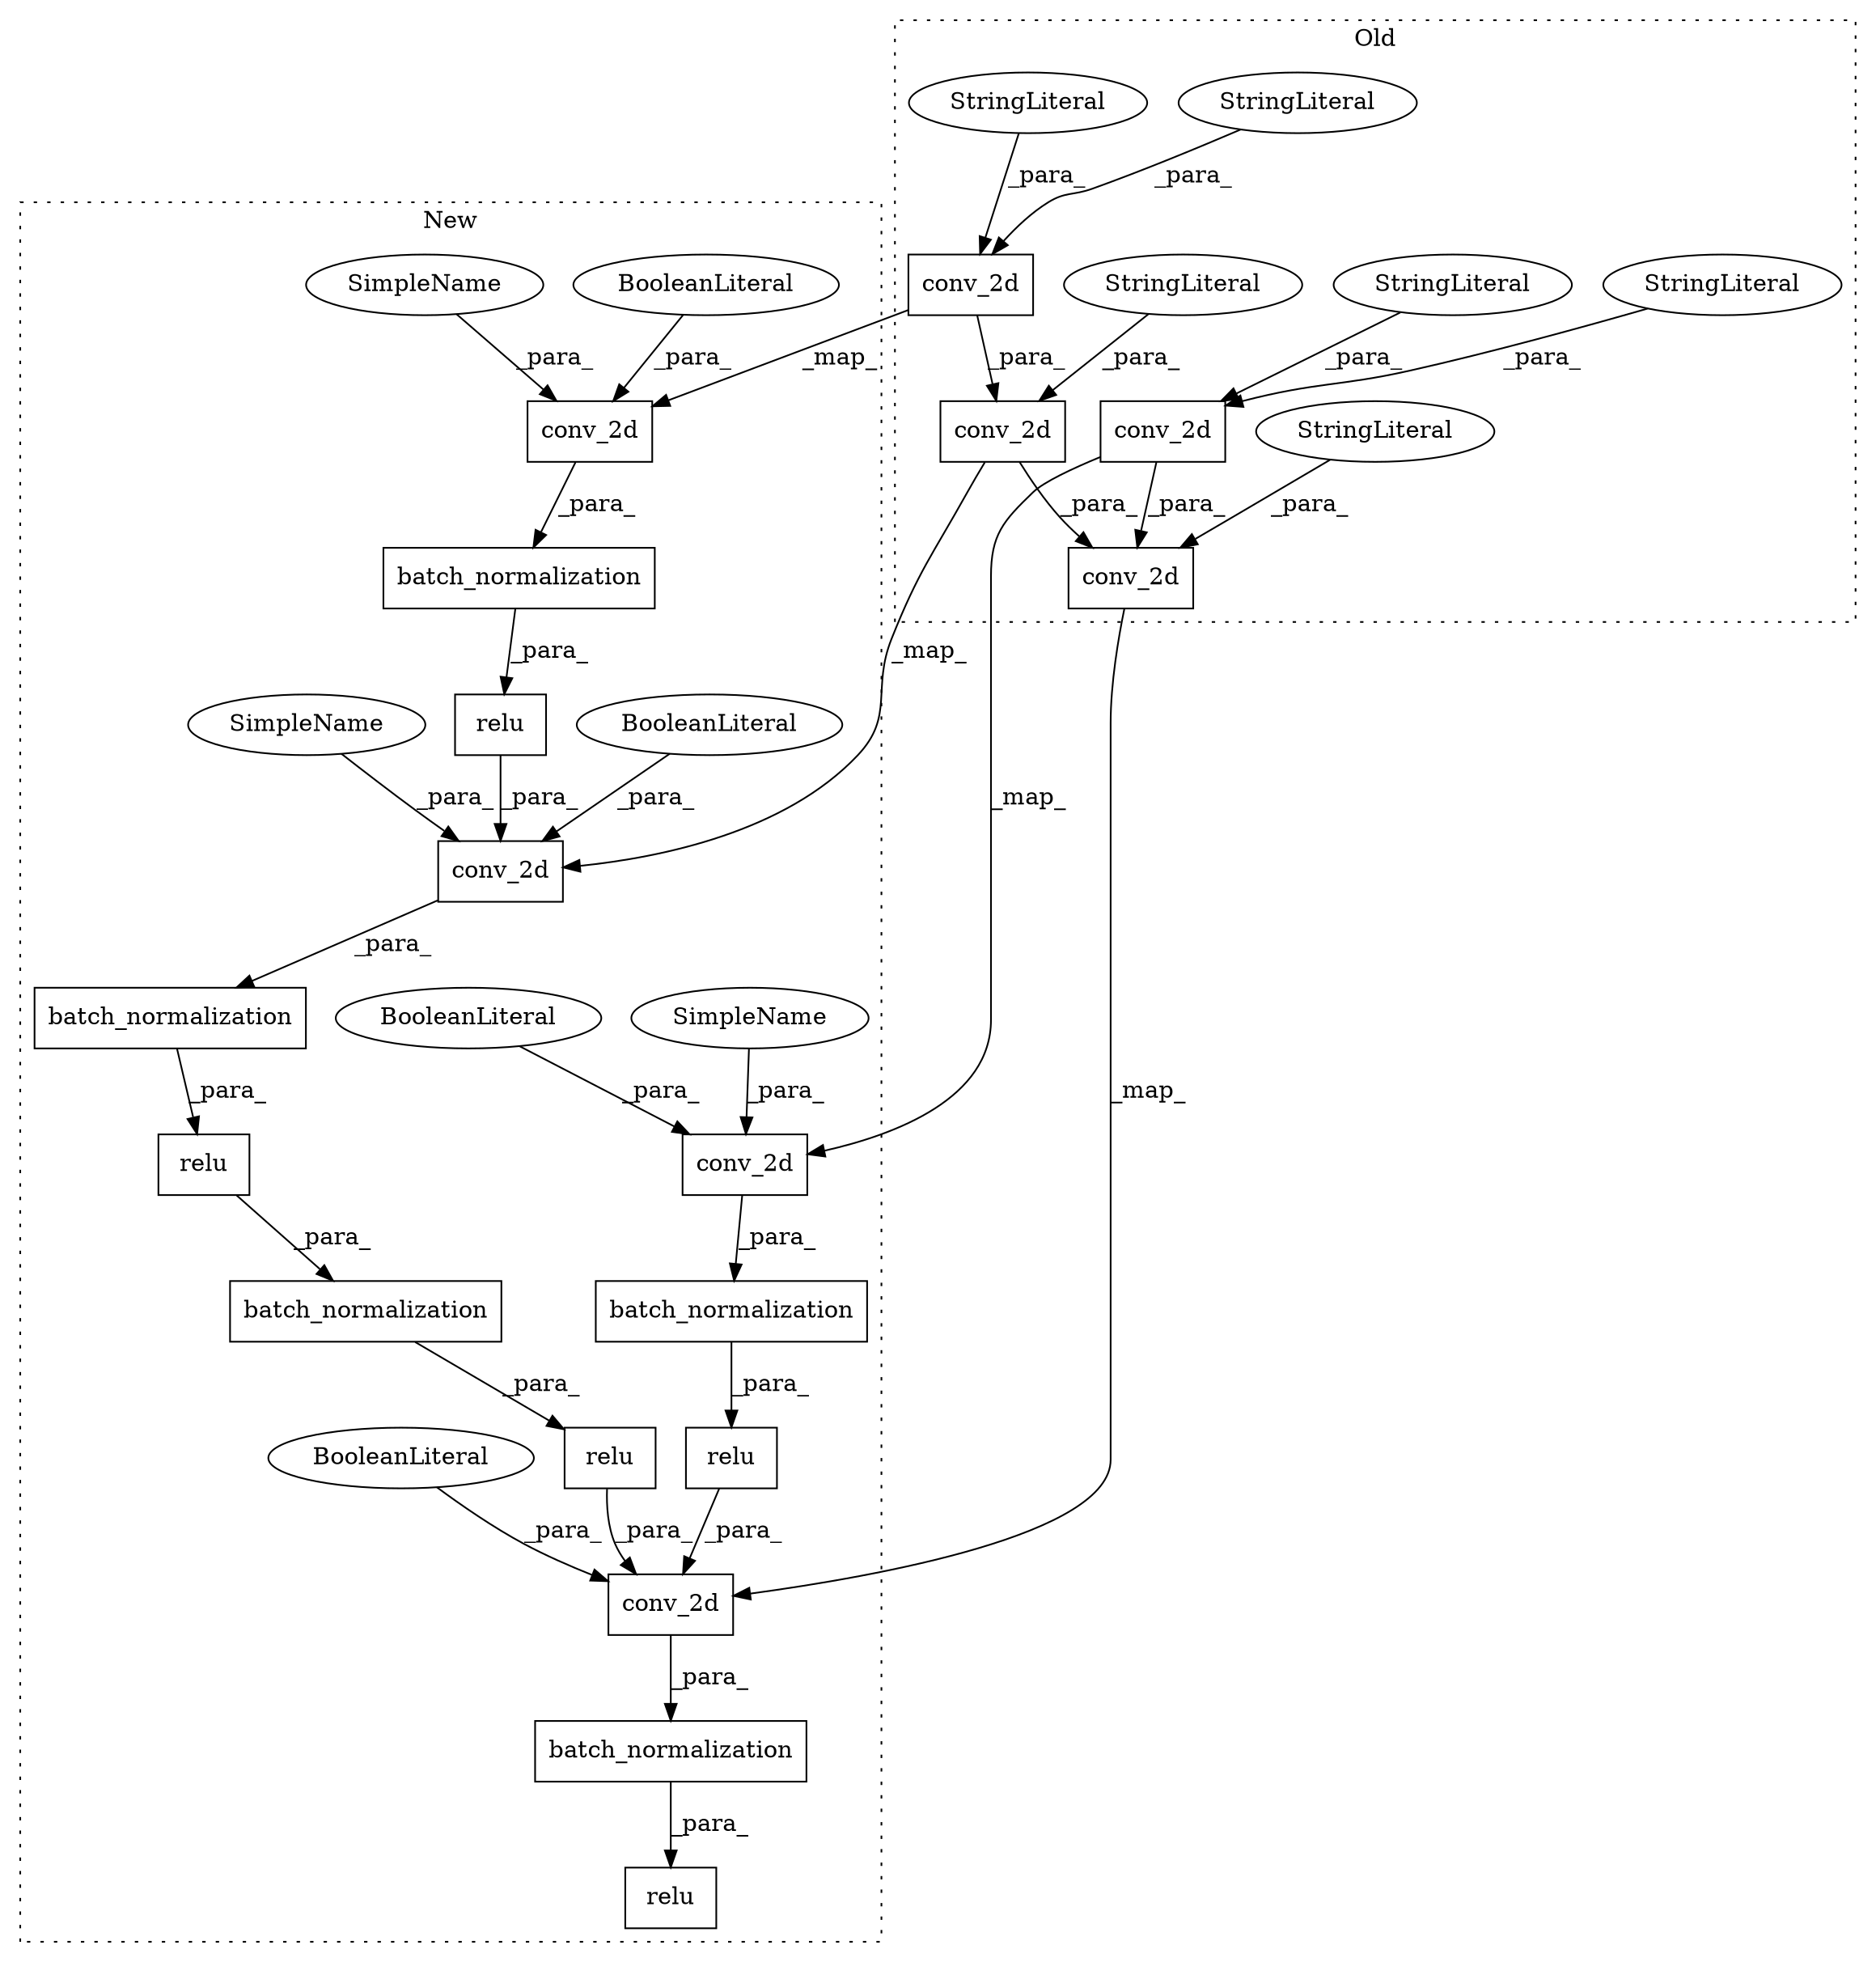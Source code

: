 digraph G {
subgraph cluster0 {
1 [label="conv_2d" a="32" s="1517,1597" l="8,1" shape="box"];
14 [label="StringLiteral" a="45" s="1558" l="21" shape="ellipse"];
16 [label="conv_2d" a="32" s="996,1057" l="8,1" shape="box"];
18 [label="StringLiteral" a="45" s="1013" l="21" shape="ellipse"];
19 [label="StringLiteral" a="45" s="1035" l="6" shape="ellipse"];
21 [label="conv_2d" a="32" s="1170,1231" l="8,1" shape="box"];
23 [label="StringLiteral" a="45" s="1209" l="6" shape="ellipse"];
24 [label="StringLiteral" a="45" s="1187" l="21" shape="ellipse"];
26 [label="conv_2d" a="32" s="1252,1323" l="8,1" shape="box"];
28 [label="StringLiteral" a="45" s="1279" l="21" shape="ellipse"];
label = "Old";
style="dotted";
}
subgraph cluster1 {
2 [label="conv_2d" a="32" s="1650,1714" l="8,1" shape="box"];
3 [label="batch_normalization" a="32" s="1448,1522" l="20,1" shape="box"];
4 [label="relu" a="32" s="1625,1716" l="5,1" shape="box"];
5 [label="batch_normalization" a="32" s="1064,1128" l="20,1" shape="box"];
6 [label="relu" a="32" s="1342,1422" l="5,1" shape="box"];
7 [label="batch_normalization" a="32" s="1630,1715" l="20,1" shape="box"];
8 [label="relu" a="32" s="1443,1523" l="5,1" shape="box"];
9 [label="batch_normalization" a="32" s="1347,1421" l="20,1" shape="box"];
10 [label="relu" a="32" s="1251,1321" l="5,1" shape="box"];
11 [label="batch_normalization" a="32" s="1256,1320" l="20,1" shape="box"];
12 [label="relu" a="32" s="1059,1129" l="5,1" shape="box"];
13 [label="BooleanLiteral" a="9" s="1691" l="5" shape="ellipse"];
15 [label="conv_2d" a="32" s="1084,1127" l="8,1" shape="box"];
17 [label="BooleanLiteral" a="9" s="1101" l="5" shape="ellipse"];
20 [label="conv_2d" a="32" s="1276,1319" l="8,1" shape="box"];
22 [label="BooleanLiteral" a="9" s="1293" l="5" shape="ellipse"];
25 [label="conv_2d" a="32" s="1367,1420" l="8,1" shape="box"];
27 [label="BooleanLiteral" a="9" s="1394" l="5" shape="ellipse"];
29 [label="SimpleName" a="42" s="1107" l="4" shape="ellipse"];
30 [label="SimpleName" a="42" s="1299" l="4" shape="ellipse"];
31 [label="SimpleName" a="42" s="1400" l="4" shape="ellipse"];
label = "New";
style="dotted";
}
1 -> 2 [label="_map_"];
2 -> 7 [label="_para_"];
3 -> 8 [label="_para_"];
5 -> 12 [label="_para_"];
6 -> 3 [label="_para_"];
7 -> 4 [label="_para_"];
8 -> 2 [label="_para_"];
9 -> 6 [label="_para_"];
10 -> 25 [label="_para_"];
11 -> 10 [label="_para_"];
12 -> 2 [label="_para_"];
13 -> 2 [label="_para_"];
14 -> 1 [label="_para_"];
15 -> 5 [label="_para_"];
16 -> 15 [label="_map_"];
16 -> 1 [label="_para_"];
17 -> 15 [label="_para_"];
18 -> 16 [label="_para_"];
19 -> 16 [label="_para_"];
20 -> 11 [label="_para_"];
21 -> 26 [label="_para_"];
21 -> 20 [label="_map_"];
22 -> 20 [label="_para_"];
23 -> 21 [label="_para_"];
24 -> 21 [label="_para_"];
25 -> 9 [label="_para_"];
26 -> 25 [label="_map_"];
26 -> 1 [label="_para_"];
27 -> 25 [label="_para_"];
28 -> 26 [label="_para_"];
29 -> 15 [label="_para_"];
30 -> 20 [label="_para_"];
31 -> 25 [label="_para_"];
}